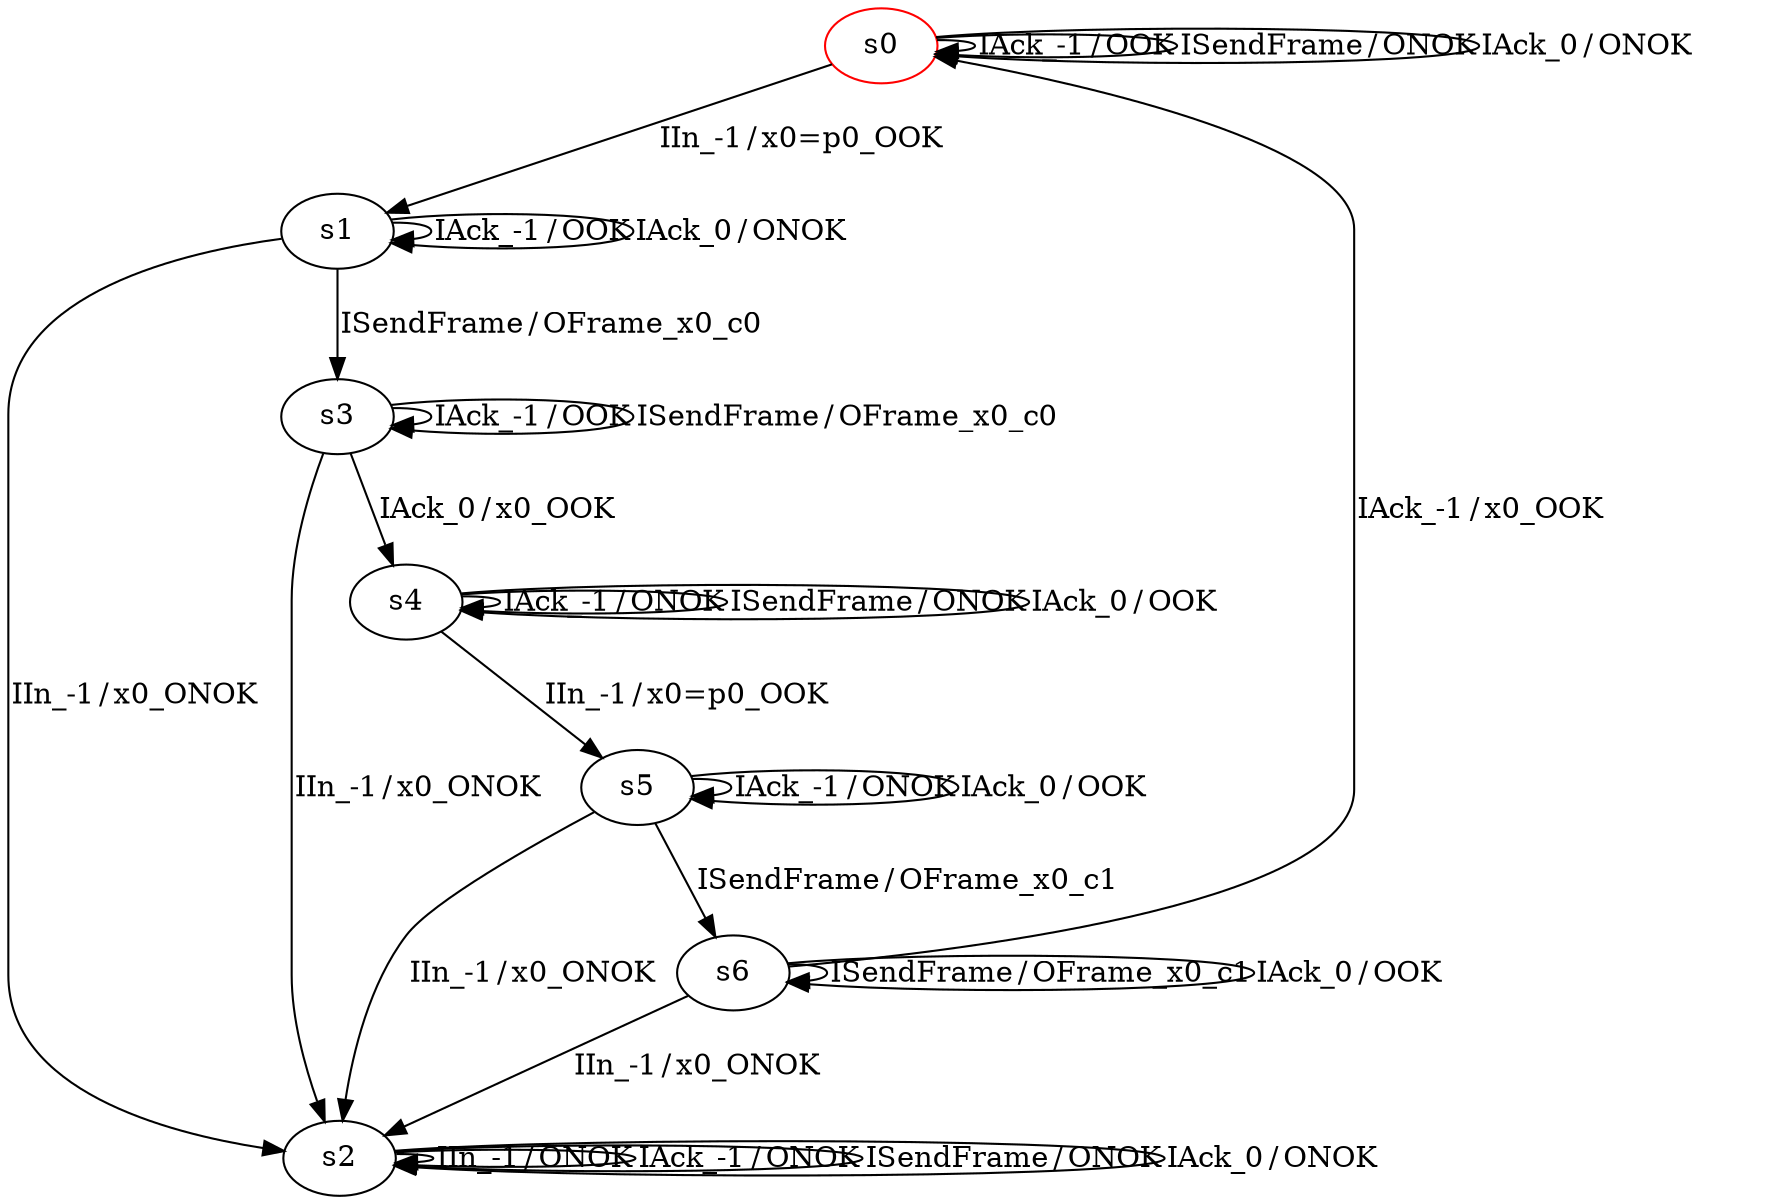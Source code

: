digraph G {
label=""
s0 [color="red"]
s1
s2
s3
s4
s5
s6
s0 [label="s0"];
s0 -> s1[label=<<table border="0" cellpadding="1" cellspacing="0"><tr><td>IIn_-1</td><td>/</td><td>x0=p0_OOK</td></tr></table>>]
s0 -> s0[label=<<table border="0" cellpadding="1" cellspacing="0"><tr><td>IAck_-1</td><td>/</td><td>OOK</td></tr></table>>]
s0 -> s0[label=<<table border="0" cellpadding="1" cellspacing="0"><tr><td>ISendFrame</td><td>/</td><td>ONOK</td></tr></table>>]
s0 -> s0[label=<<table border="0" cellpadding="1" cellspacing="0"><tr><td>IAck_0</td><td>/</td><td>ONOK</td></tr></table>>]
s1 [label="s1"];
s1 -> s2[label=<<table border="0" cellpadding="1" cellspacing="0"><tr><td>IIn_-1</td><td>/</td><td>x0_ONOK</td></tr></table>>]
s1 -> s1[label=<<table border="0" cellpadding="1" cellspacing="0"><tr><td>IAck_-1</td><td>/</td><td>OOK</td></tr></table>>]
s1 -> s3[label=<<table border="0" cellpadding="1" cellspacing="0"><tr><td>ISendFrame</td><td>/</td><td>OFrame_x0_c0</td></tr></table>>]
s1 -> s1[label=<<table border="0" cellpadding="1" cellspacing="0"><tr><td>IAck_0</td><td>/</td><td>ONOK</td></tr></table>>]
s2 [label="s2"];
s2 -> s2[label=<<table border="0" cellpadding="1" cellspacing="0"><tr><td>IIn_-1</td><td>/</td><td>ONOK</td></tr></table>>]
s2 -> s2[label=<<table border="0" cellpadding="1" cellspacing="0"><tr><td>IAck_-1</td><td>/</td><td>ONOK</td></tr></table>>]
s2 -> s2[label=<<table border="0" cellpadding="1" cellspacing="0"><tr><td>ISendFrame</td><td>/</td><td>ONOK</td></tr></table>>]
s2 -> s2[label=<<table border="0" cellpadding="1" cellspacing="0"><tr><td>IAck_0</td><td>/</td><td>ONOK</td></tr></table>>]
s3 [label="s3"];
s3 -> s2[label=<<table border="0" cellpadding="1" cellspacing="0"><tr><td>IIn_-1</td><td>/</td><td>x0_ONOK</td></tr></table>>]
s3 -> s3[label=<<table border="0" cellpadding="1" cellspacing="0"><tr><td>IAck_-1</td><td>/</td><td>OOK</td></tr></table>>]
s3 -> s3[label=<<table border="0" cellpadding="1" cellspacing="0"><tr><td>ISendFrame</td><td>/</td><td>OFrame_x0_c0</td></tr></table>>]
s3 -> s4[label=<<table border="0" cellpadding="1" cellspacing="0"><tr><td>IAck_0</td><td>/</td><td>x0_OOK</td></tr></table>>]
s4 [label="s4"];
s4 -> s5[label=<<table border="0" cellpadding="1" cellspacing="0"><tr><td>IIn_-1</td><td>/</td><td>x0=p0_OOK</td></tr></table>>]
s4 -> s4[label=<<table border="0" cellpadding="1" cellspacing="0"><tr><td>IAck_-1</td><td>/</td><td>ONOK</td></tr></table>>]
s4 -> s4[label=<<table border="0" cellpadding="1" cellspacing="0"><tr><td>ISendFrame</td><td>/</td><td>ONOK</td></tr></table>>]
s4 -> s4[label=<<table border="0" cellpadding="1" cellspacing="0"><tr><td>IAck_0</td><td>/</td><td>OOK</td></tr></table>>]
s5 [label="s5"];
s5 -> s2[label=<<table border="0" cellpadding="1" cellspacing="0"><tr><td>IIn_-1</td><td>/</td><td>x0_ONOK</td></tr></table>>]
s5 -> s5[label=<<table border="0" cellpadding="1" cellspacing="0"><tr><td>IAck_-1</td><td>/</td><td>ONOK</td></tr></table>>]
s5 -> s6[label=<<table border="0" cellpadding="1" cellspacing="0"><tr><td>ISendFrame</td><td>/</td><td>OFrame_x0_c1</td></tr></table>>]
s5 -> s5[label=<<table border="0" cellpadding="1" cellspacing="0"><tr><td>IAck_0</td><td>/</td><td>OOK</td></tr></table>>]
s6 [label="s6"];
s6 -> s2[label=<<table border="0" cellpadding="1" cellspacing="0"><tr><td>IIn_-1</td><td>/</td><td>x0_ONOK</td></tr></table>>]
s6 -> s0[label=<<table border="0" cellpadding="1" cellspacing="0"><tr><td>IAck_-1</td><td>/</td><td>x0_OOK</td></tr></table>>]
s6 -> s6[label=<<table border="0" cellpadding="1" cellspacing="0"><tr><td>ISendFrame</td><td>/</td><td>OFrame_x0_c1</td></tr></table>>]
s6 -> s6[label=<<table border="0" cellpadding="1" cellspacing="0"><tr><td>IAck_0</td><td>/</td><td>OOK</td></tr></table>>]
}
